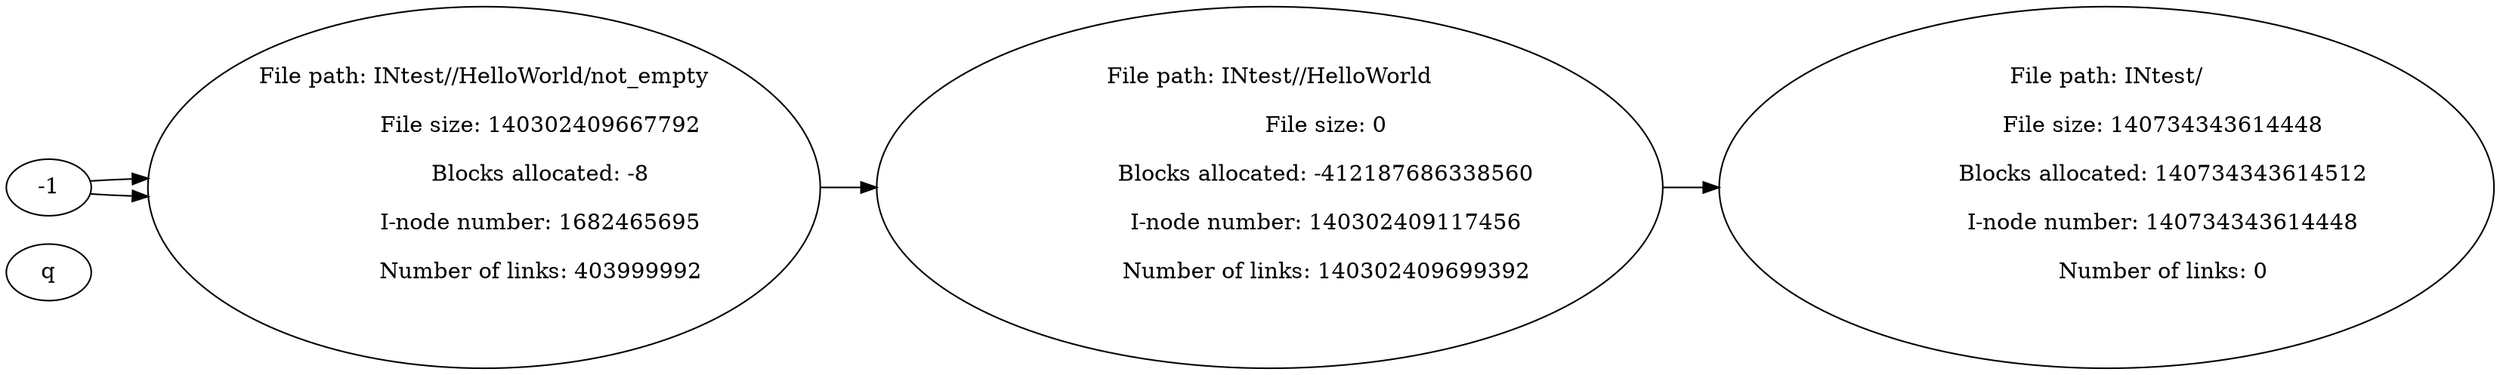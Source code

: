 digraph inode_graph{
	rankdir=LR
	node [shape=oval];
	q-1 -> q0;
	q0 [ label = "File path: INtest/\n
		File size: 140734343614448\n
		Blocks allocated: 140734343614512\n
		I-node number: 140734343614448\n
		Number of links: 0\n
"	]

	q1 -> q2;
	q2 [ label = "File path: INtest/\n
		File size: 140734343614448\n
		Blocks allocated: 140734343614512\n
		I-node number: 140734343614448\n
		Number of links: 0\n
"	]

	q0 -> q1;
	q1 [ label = "File path: INtest//HelloWorld\n
		File size: 0\n
		Blocks allocated: -412187686338560\n
		I-node number: 140302409117456\n
		Number of links: 140302409699392\n
"	]

	q-1 -> q0;
	q0 [ label = "File path: INtest//HelloWorld/not_empty\n
		File size: 140302409667792\n
		Blocks allocated: -8\n
		I-node number: 1682465695\n
		Number of links: 403999992\n
"	]

}
